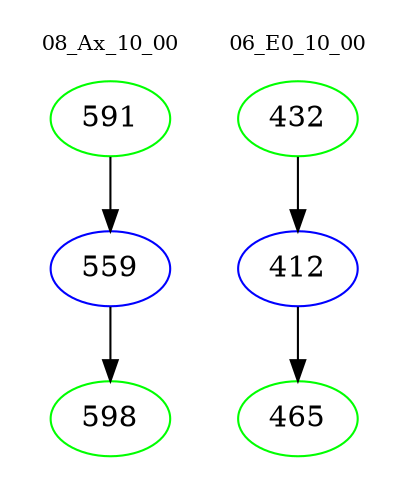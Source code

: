 digraph{
subgraph cluster_0 {
color = white
label = "08_Ax_10_00";
fontsize=10;
T0_591 [label="591", color="green"]
T0_591 -> T0_559 [color="black"]
T0_559 [label="559", color="blue"]
T0_559 -> T0_598 [color="black"]
T0_598 [label="598", color="green"]
}
subgraph cluster_1 {
color = white
label = "06_E0_10_00";
fontsize=10;
T1_432 [label="432", color="green"]
T1_432 -> T1_412 [color="black"]
T1_412 [label="412", color="blue"]
T1_412 -> T1_465 [color="black"]
T1_465 [label="465", color="green"]
}
}

